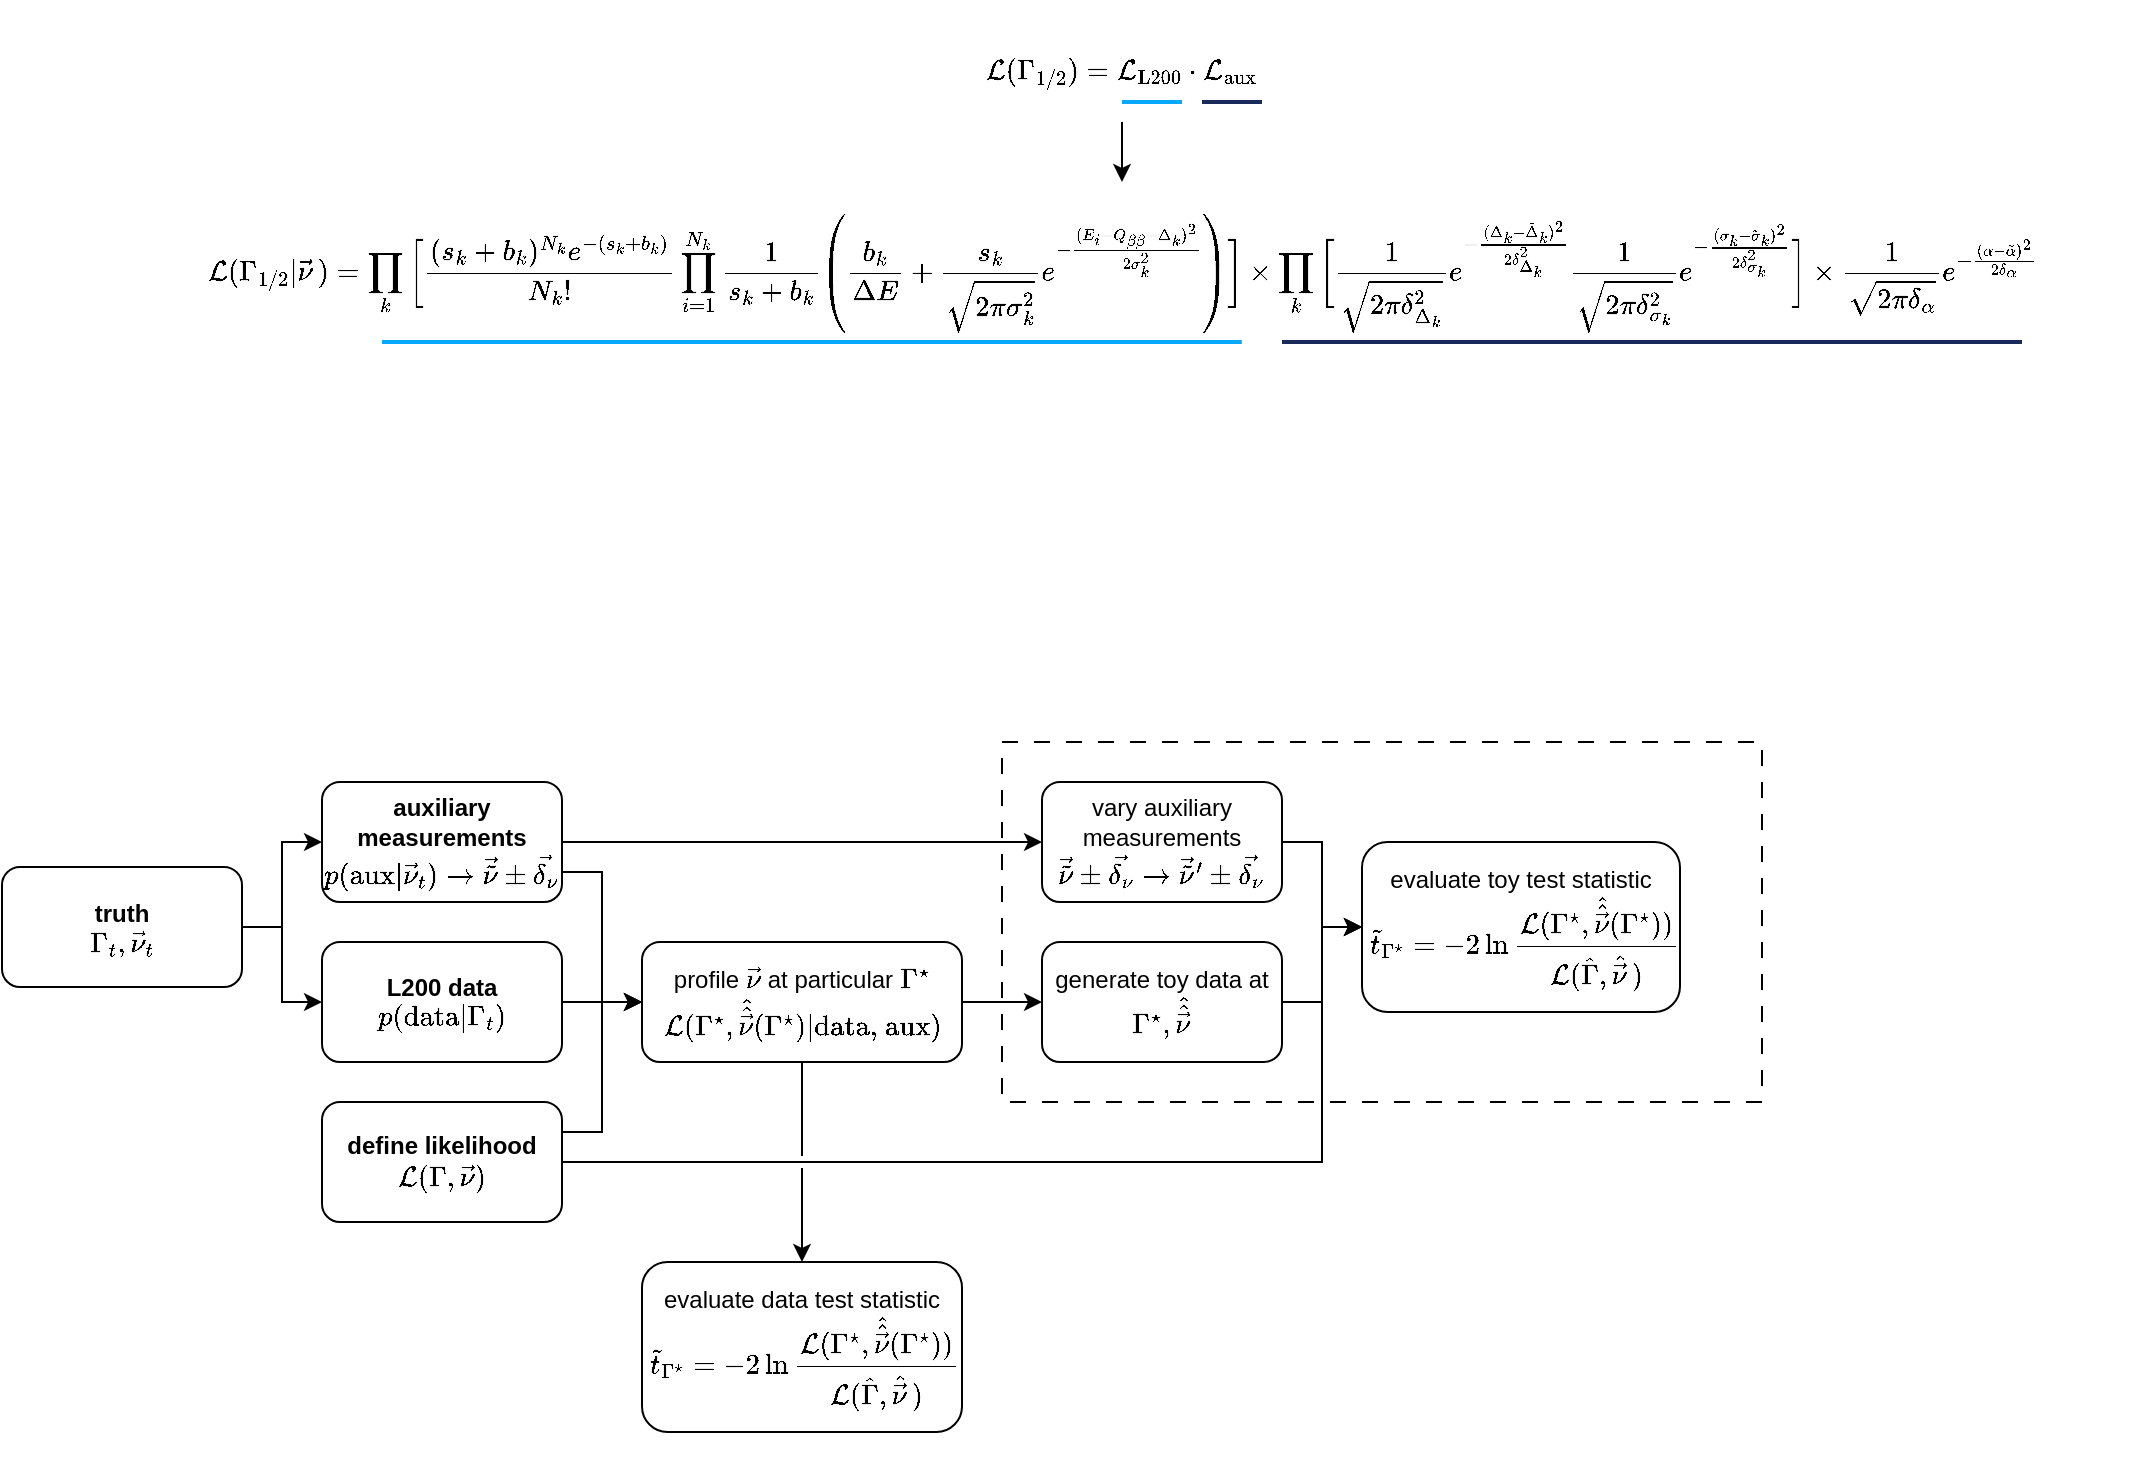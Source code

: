 <mxfile version="26.0.10">
  <diagram name="Page-1" id="N17phzSXL9w7y8zX3gDE">
    <mxGraphModel dx="1791" dy="528" grid="1" gridSize="10" guides="1" tooltips="1" connect="1" arrows="1" fold="1" page="1" pageScale="1" pageWidth="850" pageHeight="1100" math="1" shadow="0">
      <root>
        <mxCell id="0" />
        <mxCell id="1" parent="0" />
        <mxCell id="xQd-b2vYR8q1xLKKLbWP-34" value="" style="rounded=0;whiteSpace=wrap;html=1;fillColor=none;dashed=1;dashPattern=8 8;" vertex="1" parent="1">
          <mxGeometry x="-60" y="400" width="380" height="180" as="geometry" />
        </mxCell>
        <mxCell id="dGh9uOD7rtoKU6u2wli6-2" value="$$\mathcal{L}(\Gamma_{1/2}) = \mathcal{L}_{\textrm{L200}} \cdot \mathcal{L}_{\textrm{aux}}$$" style="text;whiteSpace=wrap;align=center;verticalAlign=middle;" parent="1" vertex="1">
          <mxGeometry x="-80" y="40" width="160" height="50" as="geometry" />
        </mxCell>
        <mxCell id="dGh9uOD7rtoKU6u2wli6-6" value="" style="endArrow=none;html=1;rounded=0;fontColor=#07A9FF;strokeColor=#07A9FF;strokeWidth=2;" parent="1" edge="1">
          <mxGeometry width="50" height="50" relative="1" as="geometry">
            <mxPoint y="80" as="sourcePoint" />
            <mxPoint x="30" y="80" as="targetPoint" />
          </mxGeometry>
        </mxCell>
        <mxCell id="dGh9uOD7rtoKU6u2wli6-7" value="" style="endArrow=none;html=1;rounded=0;fontColor=#07A9FF;strokeColor=#1A2A5B;strokeWidth=2;" parent="1" edge="1">
          <mxGeometry width="50" height="50" relative="1" as="geometry">
            <mxPoint x="40" y="80" as="sourcePoint" />
            <mxPoint x="70" y="80" as="targetPoint" />
          </mxGeometry>
        </mxCell>
        <mxCell id="dGh9uOD7rtoKU6u2wli6-10" value="" style="endArrow=classic;html=1;rounded=0;exitX=0.5;exitY=1;exitDx=0;exitDy=0;entryX=0.5;entryY=0;entryDx=0;entryDy=0;" parent="1" source="dGh9uOD7rtoKU6u2wli6-2" target="dGh9uOD7rtoKU6u2wli6-1" edge="1">
          <mxGeometry width="50" height="50" relative="1" as="geometry">
            <mxPoint y="100" as="sourcePoint" />
            <mxPoint x="110" y="100" as="targetPoint" />
          </mxGeometry>
        </mxCell>
        <mxCell id="dGh9uOD7rtoKU6u2wli6-12" value="" style="group" parent="1" vertex="1" connectable="0">
          <mxGeometry x="-505" y="120" width="1010" height="90" as="geometry" />
        </mxCell>
        <mxCell id="dGh9uOD7rtoKU6u2wli6-1" value="$$\mathcal{L}(\Gamma_{1/2} | \vec{\nu}\,) = \prod_k \bigg[ \frac{(s_k + b_k)^{N_k} e^{-(s_k + b_k)}}{N_k!} \prod_{i=1}^{N_k} \frac{1}{s_k + b_k} \left( \frac{b_k}{\Delta E} + \frac{s_k}{\sqrt{2 \pi \sigma_k^2}} e^{-\frac{(E_i - Q_{\beta\beta} - \Delta_k)^2}{2 \sigma_k^2}} \right) \bigg] &#xa;&#xa;\times \prod_k \bigg[ \frac{1}{\sqrt{2 \pi \delta_{\Delta_k}^2}} e^{-\frac{(\Delta_k - \tilde{\Delta}_k)^2}{2 \delta_{\Delta_k}^2}}   &#xa; \frac{1}{\sqrt{2 \pi \delta_{\sigma_k}^2}} e^{-\frac{(\sigma_k - &#xa;\tilde{\sigma}_k)^2}{2 \delta_{\sigma_k}^2}} \bigg] \times \frac{1}{\sqrt{2 &#xa;\pi \delta_{\alpha} }} e^{-\frac{(\alpha - \tilde{\alpha})^2}{2 &#xa;\delta_{\alpha}}}&#xa;   $$" style="text;whiteSpace=wrap;align=center;verticalAlign=middle;" parent="dGh9uOD7rtoKU6u2wli6-12" vertex="1">
          <mxGeometry width="1010" height="90" as="geometry" />
        </mxCell>
        <mxCell id="dGh9uOD7rtoKU6u2wli6-4" value="" style="endArrow=none;html=1;rounded=0;entryX=0.607;entryY=0.786;entryDx=0;entryDy=0;entryPerimeter=0;fontColor=#07A9FF;strokeColor=#07A9FF;strokeWidth=2;" parent="dGh9uOD7rtoKU6u2wli6-12" edge="1">
          <mxGeometry width="50" height="50" relative="1" as="geometry">
            <mxPoint x="135" y="80" as="sourcePoint" />
            <mxPoint x="564.92" y="80.04" as="targetPoint" />
          </mxGeometry>
        </mxCell>
        <mxCell id="dGh9uOD7rtoKU6u2wli6-8" value="" style="endArrow=none;html=1;rounded=0;fontColor=#07A9FF;strokeColor=#1A2A5B;strokeWidth=2;" parent="dGh9uOD7rtoKU6u2wli6-12" edge="1">
          <mxGeometry width="50" height="50" relative="1" as="geometry">
            <mxPoint x="585" y="80" as="sourcePoint" />
            <mxPoint x="955" y="80" as="targetPoint" />
          </mxGeometry>
        </mxCell>
        <mxCell id="xQd-b2vYR8q1xLKKLbWP-15" style="edgeStyle=orthogonalEdgeStyle;rounded=0;orthogonalLoop=1;jettySize=auto;html=1;exitX=1;exitY=0.5;exitDx=0;exitDy=0;entryX=0;entryY=0.5;entryDx=0;entryDy=0;" edge="1" parent="1" source="xQd-b2vYR8q1xLKKLbWP-1" target="xQd-b2vYR8q1xLKKLbWP-6">
          <mxGeometry relative="1" as="geometry" />
        </mxCell>
        <mxCell id="xQd-b2vYR8q1xLKKLbWP-46" style="edgeStyle=orthogonalEdgeStyle;rounded=0;orthogonalLoop=1;jettySize=auto;html=1;exitX=1;exitY=0.5;exitDx=0;exitDy=0;entryX=0;entryY=0.5;entryDx=0;entryDy=0;" edge="1" parent="1" source="xQd-b2vYR8q1xLKKLbWP-1" target="xQd-b2vYR8q1xLKKLbWP-7">
          <mxGeometry relative="1" as="geometry" />
        </mxCell>
        <mxCell id="xQd-b2vYR8q1xLKKLbWP-1" value="&lt;div&gt;&lt;b&gt;truth&lt;br&gt;&lt;/b&gt;&lt;/div&gt;&lt;div&gt;\(\Gamma_t,&amp;nbsp; \vec{\nu}_t\)&lt;br&gt;&lt;/div&gt;" style="rounded=1;whiteSpace=wrap;html=1;" vertex="1" parent="1">
          <mxGeometry x="-560" y="462.5" width="120" height="60" as="geometry" />
        </mxCell>
        <mxCell id="xQd-b2vYR8q1xLKKLbWP-11" style="edgeStyle=orthogonalEdgeStyle;rounded=0;orthogonalLoop=1;jettySize=auto;html=1;exitX=1;exitY=0.5;exitDx=0;exitDy=0;entryX=0;entryY=0.5;entryDx=0;entryDy=0;" edge="1" parent="1" source="xQd-b2vYR8q1xLKKLbWP-6" target="xQd-b2vYR8q1xLKKLbWP-8">
          <mxGeometry relative="1" as="geometry" />
        </mxCell>
        <mxCell id="xQd-b2vYR8q1xLKKLbWP-6" value="&lt;div&gt;&lt;b&gt;L200 data&lt;/b&gt;&lt;/div&gt;&lt;div&gt;\(p(\textrm{data} | \Gamma_t)\)&lt;/div&gt;" style="rounded=1;whiteSpace=wrap;html=1;" vertex="1" parent="1">
          <mxGeometry x="-400" y="500" width="120" height="60" as="geometry" />
        </mxCell>
        <mxCell id="xQd-b2vYR8q1xLKKLbWP-40" style="edgeStyle=orthogonalEdgeStyle;rounded=0;orthogonalLoop=1;jettySize=auto;html=1;exitX=1;exitY=0.75;exitDx=0;exitDy=0;entryX=0;entryY=0.5;entryDx=0;entryDy=0;" edge="1" parent="1" source="xQd-b2vYR8q1xLKKLbWP-7" target="xQd-b2vYR8q1xLKKLbWP-8">
          <mxGeometry relative="1" as="geometry">
            <Array as="points">
              <mxPoint x="-260" y="465" />
              <mxPoint x="-260" y="530" />
            </Array>
          </mxGeometry>
        </mxCell>
        <mxCell id="xQd-b2vYR8q1xLKKLbWP-54" style="edgeStyle=none;rounded=0;orthogonalLoop=1;jettySize=auto;html=1;exitX=1;exitY=0.5;exitDx=0;exitDy=0;entryX=0;entryY=0.5;entryDx=0;entryDy=0;" edge="1" parent="1" source="xQd-b2vYR8q1xLKKLbWP-7" target="xQd-b2vYR8q1xLKKLbWP-21">
          <mxGeometry relative="1" as="geometry" />
        </mxCell>
        <mxCell id="xQd-b2vYR8q1xLKKLbWP-7" value="&lt;div&gt;&lt;b&gt;auxiliary measurements&lt;/b&gt;&lt;/div&gt;&lt;div&gt;\(p(\textrm{aux} | \vec{\nu}_t) \to \vec{\tilde{\nu}} \pm \vec{\delta_\nu}\)&lt;/div&gt;" style="rounded=1;whiteSpace=wrap;html=1;" vertex="1" parent="1">
          <mxGeometry x="-400" y="420" width="120" height="60" as="geometry" />
        </mxCell>
        <mxCell id="xQd-b2vYR8q1xLKKLbWP-43" style="edgeStyle=orthogonalEdgeStyle;rounded=0;orthogonalLoop=1;jettySize=auto;html=1;exitX=1;exitY=0.5;exitDx=0;exitDy=0;entryX=0;entryY=0.5;entryDx=0;entryDy=0;" edge="1" parent="1" source="xQd-b2vYR8q1xLKKLbWP-8" target="xQd-b2vYR8q1xLKKLbWP-14">
          <mxGeometry relative="1" as="geometry" />
        </mxCell>
        <mxCell id="xQd-b2vYR8q1xLKKLbWP-8" value="&lt;div&gt;profile \(\vec{\nu}\) at particular \(\Gamma^{\star}\)\(\mathcal{L}(\Gamma^{\star}, \hat{\hat{\vec{\nu}}}(\Gamma^{\star}) | \textrm{data, aux})\)&lt;/div&gt;" style="rounded=1;whiteSpace=wrap;html=1;" vertex="1" parent="1">
          <mxGeometry x="-240" y="500" width="160" height="60" as="geometry" />
        </mxCell>
        <mxCell id="xQd-b2vYR8q1xLKKLbWP-58" style="edgeStyle=orthogonalEdgeStyle;rounded=0;orthogonalLoop=1;jettySize=auto;html=1;exitX=1;exitY=0.5;exitDx=0;exitDy=0;entryX=0;entryY=0.5;entryDx=0;entryDy=0;" edge="1" parent="1" source="xQd-b2vYR8q1xLKKLbWP-14" target="xQd-b2vYR8q1xLKKLbWP-23">
          <mxGeometry relative="1" as="geometry" />
        </mxCell>
        <mxCell id="xQd-b2vYR8q1xLKKLbWP-14" value="generate toy data at \(\Gamma^{\star},&amp;nbsp; \hat{\hat{\vec{\nu}}}\)" style="rounded=1;whiteSpace=wrap;html=1;" vertex="1" parent="1">
          <mxGeometry x="-40" y="500" width="120" height="60" as="geometry" />
        </mxCell>
        <mxCell id="xQd-b2vYR8q1xLKKLbWP-60" style="edgeStyle=orthogonalEdgeStyle;rounded=0;orthogonalLoop=1;jettySize=auto;html=1;exitX=1;exitY=0.5;exitDx=0;exitDy=0;entryX=0;entryY=0.5;entryDx=0;entryDy=0;" edge="1" parent="1" source="xQd-b2vYR8q1xLKKLbWP-21" target="xQd-b2vYR8q1xLKKLbWP-23">
          <mxGeometry relative="1" as="geometry" />
        </mxCell>
        <mxCell id="xQd-b2vYR8q1xLKKLbWP-21" value="&lt;div&gt;vary auxiliary measurements&lt;/div&gt;&lt;div&gt;\(&amp;nbsp;\vec{\tilde{\nu}} \pm \vec{\delta_\nu} \to \vec{\tilde{\nu}}^{\prime} \pm \vec{\delta_\nu} \)&lt;/div&gt;" style="rounded=1;whiteSpace=wrap;html=1;" vertex="1" parent="1">
          <mxGeometry x="-40" y="420" width="120" height="60" as="geometry" />
        </mxCell>
        <mxCell id="xQd-b2vYR8q1xLKKLbWP-23" value="&lt;div&gt;evaluate toy test statistic&lt;/div&gt;&lt;div&gt;&amp;nbsp;\(\tilde{t}_{\Gamma^{\star}} = -2 \ln{ \dfrac{\mathcal{L}(\Gamma^{\star} , \hat{\hat{\vec{\nu}}}(\Gamma^{\star}))}{\mathcal{L}(\hat{\Gamma} , \hat{\vec{\nu}}\,)}} \)&lt;/div&gt;" style="rounded=1;whiteSpace=wrap;html=1;" vertex="1" parent="1">
          <mxGeometry x="120" y="450" width="159" height="85" as="geometry" />
        </mxCell>
        <mxCell id="xQd-b2vYR8q1xLKKLbWP-41" style="edgeStyle=orthogonalEdgeStyle;rounded=0;orthogonalLoop=1;jettySize=auto;html=1;exitX=1;exitY=0.25;exitDx=0;exitDy=0;entryX=0;entryY=0.5;entryDx=0;entryDy=0;" edge="1" parent="1" source="xQd-b2vYR8q1xLKKLbWP-24" target="xQd-b2vYR8q1xLKKLbWP-8">
          <mxGeometry relative="1" as="geometry">
            <Array as="points">
              <mxPoint x="-260" y="595" />
              <mxPoint x="-260" y="530" />
            </Array>
          </mxGeometry>
        </mxCell>
        <mxCell id="xQd-b2vYR8q1xLKKLbWP-57" style="edgeStyle=orthogonalEdgeStyle;rounded=0;orthogonalLoop=1;jettySize=auto;html=1;exitX=1;exitY=0.5;exitDx=0;exitDy=0;entryX=0;entryY=0.5;entryDx=0;entryDy=0;" edge="1" parent="1" source="xQd-b2vYR8q1xLKKLbWP-24" target="xQd-b2vYR8q1xLKKLbWP-23">
          <mxGeometry relative="1" as="geometry">
            <Array as="points">
              <mxPoint x="100" y="610" />
              <mxPoint x="100" y="493" />
            </Array>
          </mxGeometry>
        </mxCell>
        <mxCell id="xQd-b2vYR8q1xLKKLbWP-24" value="&lt;div&gt;&lt;b&gt;define likelihood&lt;/b&gt;&lt;/div&gt;&lt;div&gt;\(\mathcal{L}(\Gamma, \vec{\nu} ) \)&lt;br&gt;&lt;/div&gt;" style="rounded=1;whiteSpace=wrap;html=1;" vertex="1" parent="1">
          <mxGeometry x="-400" y="580" width="120" height="60" as="geometry" />
        </mxCell>
        <mxCell id="xQd-b2vYR8q1xLKKLbWP-47" value="&lt;div&gt;evaluate data test statistic&lt;/div&gt;&lt;div&gt;&amp;nbsp;\(\tilde{t}_{\Gamma^{\star}} = -2 \ln{ \dfrac{\mathcal{L}(\Gamma^{\star} , \hat{\hat{\vec{\nu}}}(\Gamma^{\star}))}{\mathcal{L}(\hat{\Gamma} , \hat{\vec{\nu}}\,)}} \)&lt;/div&gt;" style="rounded=1;whiteSpace=wrap;html=1;" vertex="1" parent="1">
          <mxGeometry x="-240" y="660" width="160" height="85" as="geometry" />
        </mxCell>
        <mxCell id="xQd-b2vYR8q1xLKKLbWP-53" style="edgeStyle=none;rounded=0;orthogonalLoop=1;jettySize=auto;html=1;exitX=0.5;exitY=1;exitDx=0;exitDy=0;entryX=0.5;entryY=0;entryDx=0;entryDy=0;jumpStyle=gap;" edge="1" parent="1" source="xQd-b2vYR8q1xLKKLbWP-8" target="xQd-b2vYR8q1xLKKLbWP-47">
          <mxGeometry relative="1" as="geometry" />
        </mxCell>
      </root>
    </mxGraphModel>
  </diagram>
</mxfile>
